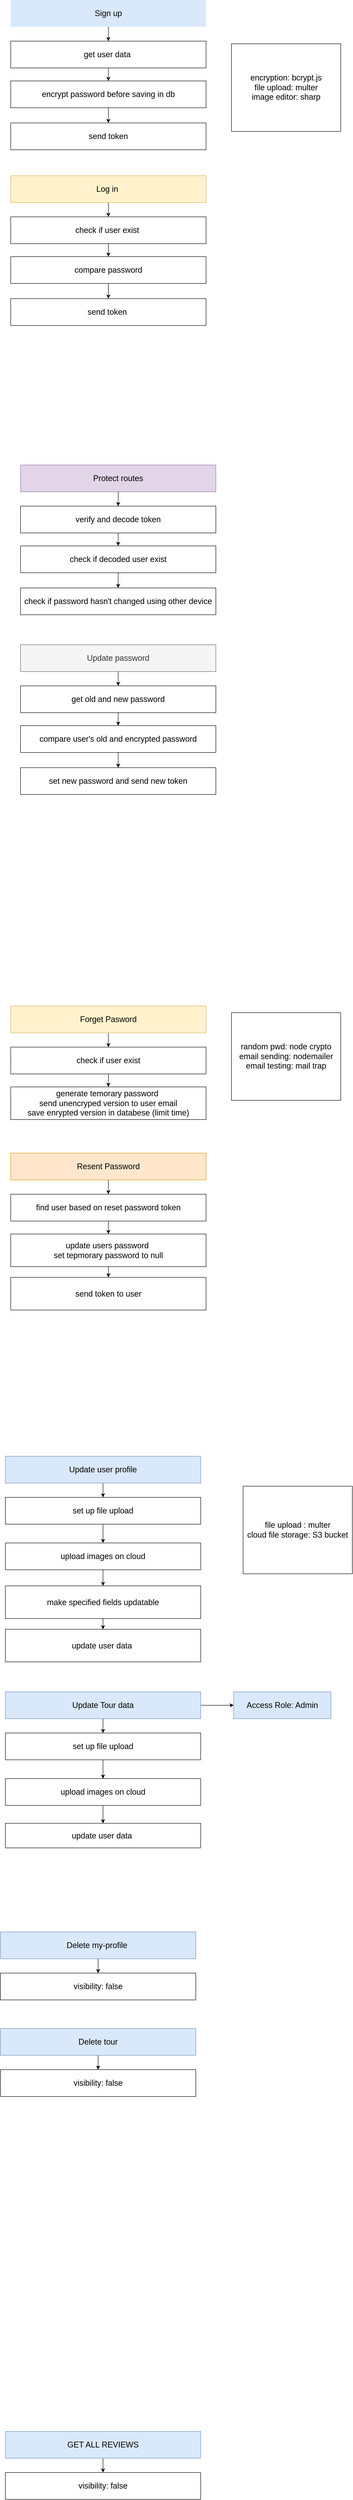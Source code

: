 <mxfile version="17.2.1" type="device"><diagram id="lxCuO6DBVW09Tj_Unnxz" name="Authentication"><mxGraphModel dx="1038" dy="623" grid="0" gridSize="10" guides="1" tooltips="1" connect="1" arrows="1" fold="1" page="1" pageScale="1" pageWidth="850" pageHeight="1100" math="0" shadow="0"><root><mxCell id="0"/><mxCell id="1" parent="0"/><mxCell id="kdot5zfLDeKO1TMDOAHh-18" value="" style="edgeStyle=orthogonalEdgeStyle;rounded=0;orthogonalLoop=1;jettySize=auto;html=1;fontSize=18;" parent="1" source="kdot5zfLDeKO1TMDOAHh-2" target="kdot5zfLDeKO1TMDOAHh-17" edge="1"><mxGeometry relative="1" as="geometry"/></mxCell><mxCell id="kdot5zfLDeKO1TMDOAHh-2" value="Sign up" style="rounded=0;whiteSpace=wrap;html=1;fontSize=18;fillColor=#dae8fc;strokeColor=none;" parent="1" vertex="1"><mxGeometry x="50" y="129" width="438" height="60" as="geometry"/></mxCell><mxCell id="kdot5zfLDeKO1TMDOAHh-22" value="" style="edgeStyle=orthogonalEdgeStyle;rounded=0;orthogonalLoop=1;jettySize=auto;html=1;fontSize=18;" parent="1" source="kdot5zfLDeKO1TMDOAHh-17" target="kdot5zfLDeKO1TMDOAHh-21" edge="1"><mxGeometry relative="1" as="geometry"/></mxCell><mxCell id="kdot5zfLDeKO1TMDOAHh-17" value="get user data&amp;nbsp;" style="rounded=0;whiteSpace=wrap;html=1;fontSize=18;" parent="1" vertex="1"><mxGeometry x="50" y="221" width="438" height="60" as="geometry"/></mxCell><mxCell id="kdot5zfLDeKO1TMDOAHh-28" value="" style="edgeStyle=orthogonalEdgeStyle;rounded=0;orthogonalLoop=1;jettySize=auto;html=1;fontFamily=Helvetica;fontSize=18;fontColor=default;" parent="1" source="kdot5zfLDeKO1TMDOAHh-21" target="kdot5zfLDeKO1TMDOAHh-27" edge="1"><mxGeometry relative="1" as="geometry"/></mxCell><mxCell id="kdot5zfLDeKO1TMDOAHh-21" value="encrypt password before saving in db" style="rounded=0;whiteSpace=wrap;html=1;fontSize=18;" parent="1" vertex="1"><mxGeometry x="50" y="310" width="438" height="60" as="geometry"/></mxCell><mxCell id="kdot5zfLDeKO1TMDOAHh-27" value="send token" style="rounded=0;whiteSpace=wrap;html=1;fontSize=18;" parent="1" vertex="1"><mxGeometry x="50" y="404" width="438" height="60" as="geometry"/></mxCell><mxCell id="kdot5zfLDeKO1TMDOAHh-36" value="" style="edgeStyle=orthogonalEdgeStyle;rounded=0;orthogonalLoop=1;jettySize=auto;html=1;fontSize=18;fillColor=#fff2cc;strokeColor=#000000;" parent="1" source="kdot5zfLDeKO1TMDOAHh-37" target="kdot5zfLDeKO1TMDOAHh-39" edge="1"><mxGeometry relative="1" as="geometry"/></mxCell><mxCell id="kdot5zfLDeKO1TMDOAHh-37" value="Log in&amp;nbsp;" style="rounded=0;whiteSpace=wrap;html=1;fontSize=18;fillColor=#fff2cc;strokeColor=#d6b656;" parent="1" vertex="1"><mxGeometry x="50" y="522" width="438" height="60" as="geometry"/></mxCell><mxCell id="kdot5zfLDeKO1TMDOAHh-38" value="" style="edgeStyle=orthogonalEdgeStyle;rounded=0;orthogonalLoop=1;jettySize=auto;html=1;fontSize=18;fillColor=#fff2cc;strokeColor=#000000;" parent="1" source="kdot5zfLDeKO1TMDOAHh-39" target="kdot5zfLDeKO1TMDOAHh-41" edge="1"><mxGeometry relative="1" as="geometry"/></mxCell><mxCell id="kdot5zfLDeKO1TMDOAHh-39" value="check if user exist&amp;nbsp;" style="rounded=0;whiteSpace=wrap;html=1;fontSize=18;" parent="1" vertex="1"><mxGeometry x="50" y="614" width="438" height="60" as="geometry"/></mxCell><mxCell id="kdot5zfLDeKO1TMDOAHh-40" value="" style="edgeStyle=orthogonalEdgeStyle;rounded=0;orthogonalLoop=1;jettySize=auto;html=1;fontFamily=Helvetica;fontSize=18;fontColor=default;fillColor=#fff2cc;strokeColor=#000000;" parent="1" source="kdot5zfLDeKO1TMDOAHh-41" target="kdot5zfLDeKO1TMDOAHh-42" edge="1"><mxGeometry relative="1" as="geometry"/></mxCell><mxCell id="kdot5zfLDeKO1TMDOAHh-41" value="compare password" style="rounded=0;whiteSpace=wrap;html=1;fontSize=18;" parent="1" vertex="1"><mxGeometry x="50" y="703" width="438" height="60" as="geometry"/></mxCell><mxCell id="kdot5zfLDeKO1TMDOAHh-42" value="send token&amp;nbsp;" style="rounded=0;whiteSpace=wrap;html=1;fontSize=18;" parent="1" vertex="1"><mxGeometry x="50" y="797" width="438" height="60" as="geometry"/></mxCell><mxCell id="kdot5zfLDeKO1TMDOAHh-43" value="" style="edgeStyle=orthogonalEdgeStyle;rounded=0;orthogonalLoop=1;jettySize=auto;html=1;fontSize=18;fillColor=#fff2cc;strokeColor=#000000;" parent="1" source="kdot5zfLDeKO1TMDOAHh-44" target="kdot5zfLDeKO1TMDOAHh-46" edge="1"><mxGeometry relative="1" as="geometry"/></mxCell><mxCell id="kdot5zfLDeKO1TMDOAHh-44" value="Protect routes" style="rounded=0;whiteSpace=wrap;html=1;fontSize=18;fillColor=#e1d5e7;strokeColor=#9673a6;" parent="1" vertex="1"><mxGeometry x="72" y="1169" width="438" height="60" as="geometry"/></mxCell><mxCell id="kdot5zfLDeKO1TMDOAHh-45" value="" style="edgeStyle=orthogonalEdgeStyle;rounded=0;orthogonalLoop=1;jettySize=auto;html=1;fontSize=18;fillColor=#fff2cc;strokeColor=#000000;" parent="1" source="kdot5zfLDeKO1TMDOAHh-46" target="kdot5zfLDeKO1TMDOAHh-48" edge="1"><mxGeometry relative="1" as="geometry"/></mxCell><mxCell id="kdot5zfLDeKO1TMDOAHh-46" value="verify and decode token" style="rounded=0;whiteSpace=wrap;html=1;fontSize=18;" parent="1" vertex="1"><mxGeometry x="72" y="1261" width="438" height="60" as="geometry"/></mxCell><mxCell id="kdot5zfLDeKO1TMDOAHh-47" value="" style="edgeStyle=orthogonalEdgeStyle;rounded=0;orthogonalLoop=1;jettySize=auto;html=1;fontFamily=Helvetica;fontSize=18;fontColor=default;fillColor=#fff2cc;strokeColor=#000000;" parent="1" source="kdot5zfLDeKO1TMDOAHh-48" target="kdot5zfLDeKO1TMDOAHh-49" edge="1"><mxGeometry relative="1" as="geometry"/></mxCell><mxCell id="kdot5zfLDeKO1TMDOAHh-48" value="check if decoded user exist" style="rounded=0;whiteSpace=wrap;html=1;fontSize=18;" parent="1" vertex="1"><mxGeometry x="72" y="1350" width="438" height="60" as="geometry"/></mxCell><mxCell id="kdot5zfLDeKO1TMDOAHh-49" value="check if password hasn't changed using other device" style="rounded=0;whiteSpace=wrap;html=1;fontSize=18;" parent="1" vertex="1"><mxGeometry x="72" y="1444" width="438" height="60" as="geometry"/></mxCell><mxCell id="kdot5zfLDeKO1TMDOAHh-57" value="" style="edgeStyle=orthogonalEdgeStyle;rounded=0;orthogonalLoop=1;jettySize=auto;html=1;fontSize=18;fillColor=#fff2cc;strokeColor=#000000;" parent="1" source="kdot5zfLDeKO1TMDOAHh-58" target="kdot5zfLDeKO1TMDOAHh-60" edge="1"><mxGeometry relative="1" as="geometry"/></mxCell><mxCell id="kdot5zfLDeKO1TMDOAHh-58" value="Update password" style="rounded=0;whiteSpace=wrap;html=1;fontSize=18;fillColor=#f5f5f5;strokeColor=#666666;fontColor=#333333;" parent="1" vertex="1"><mxGeometry x="72" y="1571" width="438" height="60" as="geometry"/></mxCell><mxCell id="kdot5zfLDeKO1TMDOAHh-59" value="" style="edgeStyle=orthogonalEdgeStyle;rounded=0;orthogonalLoop=1;jettySize=auto;html=1;fontSize=18;fillColor=#fff2cc;strokeColor=#000000;" parent="1" source="kdot5zfLDeKO1TMDOAHh-60" target="kdot5zfLDeKO1TMDOAHh-62" edge="1"><mxGeometry relative="1" as="geometry"/></mxCell><mxCell id="kdot5zfLDeKO1TMDOAHh-60" value="get old and new password" style="rounded=0;whiteSpace=wrap;html=1;fontSize=18;" parent="1" vertex="1"><mxGeometry x="72" y="1663" width="438" height="60" as="geometry"/></mxCell><mxCell id="kdot5zfLDeKO1TMDOAHh-61" value="" style="edgeStyle=orthogonalEdgeStyle;rounded=0;orthogonalLoop=1;jettySize=auto;html=1;fontFamily=Helvetica;fontSize=18;fontColor=default;fillColor=#fff2cc;strokeColor=#d6b656;" parent="1" source="kdot5zfLDeKO1TMDOAHh-62" target="kdot5zfLDeKO1TMDOAHh-63" edge="1"><mxGeometry relative="1" as="geometry"/></mxCell><mxCell id="S1NJIhTF3uRi_mCzJhoF-3" value="" style="edgeStyle=orthogonalEdgeStyle;rounded=0;orthogonalLoop=1;jettySize=auto;html=1;strokeColor=#000000;" parent="1" source="kdot5zfLDeKO1TMDOAHh-62" target="kdot5zfLDeKO1TMDOAHh-63" edge="1"><mxGeometry relative="1" as="geometry"/></mxCell><mxCell id="kdot5zfLDeKO1TMDOAHh-62" value="compare user's old and encrypted password" style="rounded=0;whiteSpace=wrap;html=1;fontSize=18;" parent="1" vertex="1"><mxGeometry x="72" y="1752" width="438" height="60" as="geometry"/></mxCell><mxCell id="kdot5zfLDeKO1TMDOAHh-63" value="set new password and send new token" style="rounded=0;whiteSpace=wrap;html=1;fontSize=18;" parent="1" vertex="1"><mxGeometry x="72" y="1846" width="438" height="60" as="geometry"/></mxCell><mxCell id="kdot5zfLDeKO1TMDOAHh-64" value="" style="edgeStyle=orthogonalEdgeStyle;rounded=0;orthogonalLoop=1;jettySize=auto;html=1;fontSize=18;fillColor=#fff2cc;strokeColor=#000000;" parent="1" source="kdot5zfLDeKO1TMDOAHh-65" target="kdot5zfLDeKO1TMDOAHh-67" edge="1"><mxGeometry relative="1" as="geometry"/></mxCell><mxCell id="kdot5zfLDeKO1TMDOAHh-65" value="Forget Pasword" style="rounded=0;whiteSpace=wrap;html=1;fontSize=18;fillColor=#fff2cc;strokeColor=#d6b656;" parent="1" vertex="1"><mxGeometry x="50" y="2379" width="438" height="60" as="geometry"/></mxCell><mxCell id="kdot5zfLDeKO1TMDOAHh-66" value="" style="edgeStyle=orthogonalEdgeStyle;rounded=0;orthogonalLoop=1;jettySize=auto;html=1;fontSize=18;fillColor=#fff2cc;strokeColor=#000000;" parent="1" source="kdot5zfLDeKO1TMDOAHh-67" target="kdot5zfLDeKO1TMDOAHh-69" edge="1"><mxGeometry relative="1" as="geometry"/></mxCell><mxCell id="kdot5zfLDeKO1TMDOAHh-67" value="check if user exist" style="rounded=0;whiteSpace=wrap;html=1;fontSize=18;" parent="1" vertex="1"><mxGeometry x="50" y="2471" width="438" height="60" as="geometry"/></mxCell><mxCell id="kdot5zfLDeKO1TMDOAHh-69" value="generate temorary password&amp;nbsp;&lt;br&gt;send unencryped version to user email&lt;br&gt;save enrypted version in databese (limit time)" style="rounded=0;whiteSpace=wrap;html=1;fontSize=18;" parent="1" vertex="1"><mxGeometry x="50" y="2560" width="438" height="73" as="geometry"/></mxCell><mxCell id="kdot5zfLDeKO1TMDOAHh-71" value="encryption: bcrypt.js&lt;br&gt;file upload: multer&lt;br&gt;image editor: sharp" style="whiteSpace=wrap;html=1;rounded=0;fontFamily=Helvetica;fontSize=18;" parent="1" vertex="1"><mxGeometry x="545" y="227" width="245" height="196" as="geometry"/></mxCell><mxCell id="kdot5zfLDeKO1TMDOAHh-73" value="random pwd: node crypto&lt;br&gt;email sending: nodemailer&lt;br&gt;email testing: mail trap" style="whiteSpace=wrap;html=1;rounded=0;fontFamily=Helvetica;fontSize=18;" parent="1" vertex="1"><mxGeometry x="545" y="2394" width="245" height="196" as="geometry"/></mxCell><mxCell id="kdot5zfLDeKO1TMDOAHh-74" value="" style="edgeStyle=orthogonalEdgeStyle;rounded=0;orthogonalLoop=1;jettySize=auto;html=1;fontSize=18;fillColor=#fff2cc;strokeColor=#000000;" parent="1" source="kdot5zfLDeKO1TMDOAHh-75" target="kdot5zfLDeKO1TMDOAHh-77" edge="1"><mxGeometry relative="1" as="geometry"/></mxCell><mxCell id="kdot5zfLDeKO1TMDOAHh-75" value="Resent Password" style="rounded=0;whiteSpace=wrap;html=1;fontSize=18;fillColor=#ffe6cc;strokeColor=#d79b00;" parent="1" vertex="1"><mxGeometry x="50" y="2708" width="438" height="60" as="geometry"/></mxCell><mxCell id="kdot5zfLDeKO1TMDOAHh-76" value="" style="edgeStyle=orthogonalEdgeStyle;rounded=0;orthogonalLoop=1;jettySize=auto;html=1;fontSize=18;fillColor=#fff2cc;strokeColor=#000000;" parent="1" source="kdot5zfLDeKO1TMDOAHh-77" target="kdot5zfLDeKO1TMDOAHh-78" edge="1"><mxGeometry relative="1" as="geometry"/></mxCell><mxCell id="kdot5zfLDeKO1TMDOAHh-77" value="find user based on reset password token" style="rounded=0;whiteSpace=wrap;html=1;fontSize=18;" parent="1" vertex="1"><mxGeometry x="50" y="2800" width="438" height="60" as="geometry"/></mxCell><mxCell id="S1NJIhTF3uRi_mCzJhoF-1" value="" style="edgeStyle=orthogonalEdgeStyle;rounded=0;orthogonalLoop=1;jettySize=auto;html=1;" parent="1" source="kdot5zfLDeKO1TMDOAHh-78" target="kdot5zfLDeKO1TMDOAHh-79" edge="1"><mxGeometry relative="1" as="geometry"/></mxCell><mxCell id="kdot5zfLDeKO1TMDOAHh-78" value="update users password&amp;nbsp;&lt;br&gt;set tepmorary password to null" style="rounded=0;whiteSpace=wrap;html=1;fontSize=18;" parent="1" vertex="1"><mxGeometry x="50" y="2889" width="438" height="73" as="geometry"/></mxCell><mxCell id="kdot5zfLDeKO1TMDOAHh-79" value="send token to user" style="rounded=0;whiteSpace=wrap;html=1;fontSize=18;" parent="1" vertex="1"><mxGeometry x="50" y="2986" width="438" height="73" as="geometry"/></mxCell><mxCell id="S1NJIhTF3uRi_mCzJhoF-4" value="" style="edgeStyle=orthogonalEdgeStyle;rounded=0;orthogonalLoop=1;jettySize=auto;html=1;fontSize=18;fillColor=#fff2cc;strokeColor=#000000;" parent="1" source="S1NJIhTF3uRi_mCzJhoF-5" target="S1NJIhTF3uRi_mCzJhoF-7" edge="1"><mxGeometry relative="1" as="geometry"/></mxCell><mxCell id="S1NJIhTF3uRi_mCzJhoF-5" value="Update user profile" style="rounded=0;whiteSpace=wrap;html=1;fontSize=18;fillColor=#dae8fc;strokeColor=#6c8ebf;" parent="1" vertex="1"><mxGeometry x="38" y="3386" width="438" height="60" as="geometry"/></mxCell><mxCell id="i0ZaenPGTJbmLUqWFvoU-3" value="" style="edgeStyle=orthogonalEdgeStyle;rounded=0;orthogonalLoop=1;jettySize=auto;html=1;" parent="1" source="S1NJIhTF3uRi_mCzJhoF-7" target="i0ZaenPGTJbmLUqWFvoU-1" edge="1"><mxGeometry relative="1" as="geometry"/></mxCell><mxCell id="S1NJIhTF3uRi_mCzJhoF-7" value="set up file upload" style="rounded=0;whiteSpace=wrap;html=1;fontSize=18;" parent="1" vertex="1"><mxGeometry x="38" y="3478" width="438" height="60" as="geometry"/></mxCell><mxCell id="S1NJIhTF3uRi_mCzJhoF-8" value="" style="edgeStyle=orthogonalEdgeStyle;rounded=0;orthogonalLoop=1;jettySize=auto;html=1;" parent="1" source="S1NJIhTF3uRi_mCzJhoF-9" target="S1NJIhTF3uRi_mCzJhoF-10" edge="1"><mxGeometry relative="1" as="geometry"/></mxCell><mxCell id="S1NJIhTF3uRi_mCzJhoF-9" value="&lt;span&gt;make specified fields updatable&lt;/span&gt;" style="rounded=0;whiteSpace=wrap;html=1;fontSize=18;" parent="1" vertex="1"><mxGeometry x="38" y="3676" width="438" height="73" as="geometry"/></mxCell><mxCell id="S1NJIhTF3uRi_mCzJhoF-10" value="update user data&amp;nbsp;" style="rounded=0;whiteSpace=wrap;html=1;fontSize=18;" parent="1" vertex="1"><mxGeometry x="38" y="3773" width="438" height="73" as="geometry"/></mxCell><mxCell id="S1NJIhTF3uRi_mCzJhoF-11" value="file upload : multer&lt;br&gt;cloud file storage: S3 bucket" style="whiteSpace=wrap;html=1;rounded=0;fontFamily=Helvetica;fontSize=18;" parent="1" vertex="1"><mxGeometry x="571" y="3453" width="245" height="196" as="geometry"/></mxCell><mxCell id="i0ZaenPGTJbmLUqWFvoU-2" value="" style="edgeStyle=orthogonalEdgeStyle;rounded=0;orthogonalLoop=1;jettySize=auto;html=1;" parent="1" source="i0ZaenPGTJbmLUqWFvoU-1" target="S1NJIhTF3uRi_mCzJhoF-9" edge="1"><mxGeometry relative="1" as="geometry"/></mxCell><mxCell id="i0ZaenPGTJbmLUqWFvoU-1" value="upload images on cloud" style="rounded=0;whiteSpace=wrap;html=1;fontSize=18;" parent="1" vertex="1"><mxGeometry x="38" y="3580" width="438" height="60" as="geometry"/></mxCell><mxCell id="i0ZaenPGTJbmLUqWFvoU-4" value="" style="edgeStyle=orthogonalEdgeStyle;rounded=0;orthogonalLoop=1;jettySize=auto;html=1;fontSize=18;fillColor=#fff2cc;strokeColor=#000000;" parent="1" source="i0ZaenPGTJbmLUqWFvoU-5" target="i0ZaenPGTJbmLUqWFvoU-7" edge="1"><mxGeometry relative="1" as="geometry"/></mxCell><mxCell id="i0ZaenPGTJbmLUqWFvoU-14" value="" style="edgeStyle=orthogonalEdgeStyle;rounded=0;orthogonalLoop=1;jettySize=auto;html=1;" parent="1" source="i0ZaenPGTJbmLUqWFvoU-5" target="i0ZaenPGTJbmLUqWFvoU-13" edge="1"><mxGeometry relative="1" as="geometry"/></mxCell><mxCell id="i0ZaenPGTJbmLUqWFvoU-5" value="Update Tour data" style="rounded=0;whiteSpace=wrap;html=1;fontSize=18;fillColor=#dae8fc;strokeColor=#6c8ebf;" parent="1" vertex="1"><mxGeometry x="38" y="3913" width="438" height="60" as="geometry"/></mxCell><mxCell id="i0ZaenPGTJbmLUqWFvoU-6" value="" style="edgeStyle=orthogonalEdgeStyle;rounded=0;orthogonalLoop=1;jettySize=auto;html=1;" parent="1" source="i0ZaenPGTJbmLUqWFvoU-7" target="i0ZaenPGTJbmLUqWFvoU-12" edge="1"><mxGeometry relative="1" as="geometry"/></mxCell><mxCell id="i0ZaenPGTJbmLUqWFvoU-7" value="set up file upload" style="rounded=0;whiteSpace=wrap;html=1;fontSize=18;" parent="1" vertex="1"><mxGeometry x="38" y="4005" width="438" height="60" as="geometry"/></mxCell><mxCell id="i0ZaenPGTJbmLUqWFvoU-10" value="update user data&amp;nbsp;" style="rounded=0;whiteSpace=wrap;html=1;fontSize=18;" parent="1" vertex="1"><mxGeometry x="38" y="4207" width="438" height="55" as="geometry"/></mxCell><mxCell id="i0ZaenPGTJbmLUqWFvoU-15" value="" style="edgeStyle=orthogonalEdgeStyle;rounded=0;orthogonalLoop=1;jettySize=auto;html=1;" parent="1" source="i0ZaenPGTJbmLUqWFvoU-12" target="i0ZaenPGTJbmLUqWFvoU-10" edge="1"><mxGeometry relative="1" as="geometry"/></mxCell><mxCell id="i0ZaenPGTJbmLUqWFvoU-12" value="upload images on cloud" style="rounded=0;whiteSpace=wrap;html=1;fontSize=18;" parent="1" vertex="1"><mxGeometry x="38" y="4107" width="438" height="60" as="geometry"/></mxCell><mxCell id="i0ZaenPGTJbmLUqWFvoU-13" value="Access Role: Admin" style="whiteSpace=wrap;html=1;fontSize=18;fillColor=#dae8fc;strokeColor=#6c8ebf;rounded=0;" parent="1" vertex="1"><mxGeometry x="550" y="3913" width="218" height="60" as="geometry"/></mxCell><mxCell id="i0ZaenPGTJbmLUqWFvoU-16" value="" style="edgeStyle=orthogonalEdgeStyle;rounded=0;orthogonalLoop=1;jettySize=auto;html=1;fontSize=18;fillColor=#fff2cc;strokeColor=#000000;" parent="1" source="i0ZaenPGTJbmLUqWFvoU-18" target="i0ZaenPGTJbmLUqWFvoU-20" edge="1"><mxGeometry relative="1" as="geometry"/></mxCell><mxCell id="i0ZaenPGTJbmLUqWFvoU-18" value="Delete my-profile&amp;nbsp;" style="rounded=0;whiteSpace=wrap;html=1;fontSize=18;fillColor=#dae8fc;strokeColor=#6c8ebf;" parent="1" vertex="1"><mxGeometry x="27" y="4450" width="438" height="60" as="geometry"/></mxCell><mxCell id="i0ZaenPGTJbmLUqWFvoU-20" value="visibility: false" style="rounded=0;whiteSpace=wrap;html=1;fontSize=18;" parent="1" vertex="1"><mxGeometry x="27" y="4542" width="438" height="60" as="geometry"/></mxCell><mxCell id="i0ZaenPGTJbmLUqWFvoU-28" value="" style="edgeStyle=orthogonalEdgeStyle;rounded=0;orthogonalLoop=1;jettySize=auto;html=1;fontSize=18;fillColor=#fff2cc;strokeColor=#000000;" parent="1" source="i0ZaenPGTJbmLUqWFvoU-29" target="i0ZaenPGTJbmLUqWFvoU-30" edge="1"><mxGeometry relative="1" as="geometry"/></mxCell><mxCell id="i0ZaenPGTJbmLUqWFvoU-29" value="Delete tour" style="rounded=0;whiteSpace=wrap;html=1;fontSize=18;fillColor=#dae8fc;strokeColor=#6c8ebf;" parent="1" vertex="1"><mxGeometry x="27" y="4666" width="438" height="60" as="geometry"/></mxCell><mxCell id="i0ZaenPGTJbmLUqWFvoU-30" value="visibility: false" style="rounded=0;whiteSpace=wrap;html=1;fontSize=18;" parent="1" vertex="1"><mxGeometry x="27" y="4758" width="438" height="60" as="geometry"/></mxCell><mxCell id="Om07xkiv6Sem02ryx13h-1" value="" style="edgeStyle=orthogonalEdgeStyle;rounded=0;orthogonalLoop=1;jettySize=auto;html=1;fontSize=18;fillColor=#fff2cc;strokeColor=#000000;" edge="1" parent="1" source="Om07xkiv6Sem02ryx13h-2" target="Om07xkiv6Sem02ryx13h-3"><mxGeometry relative="1" as="geometry"/></mxCell><mxCell id="Om07xkiv6Sem02ryx13h-2" value="GET ALL REVIEWS" style="rounded=0;whiteSpace=wrap;html=1;fontSize=18;fillColor=#dae8fc;strokeColor=#6c8ebf;" vertex="1" parent="1"><mxGeometry x="38" y="5567" width="438" height="60" as="geometry"/></mxCell><mxCell id="Om07xkiv6Sem02ryx13h-3" value="visibility: false" style="rounded=0;whiteSpace=wrap;html=1;fontSize=18;" vertex="1" parent="1"><mxGeometry x="38" y="5659" width="438" height="60" as="geometry"/></mxCell></root></mxGraphModel></diagram></mxfile>